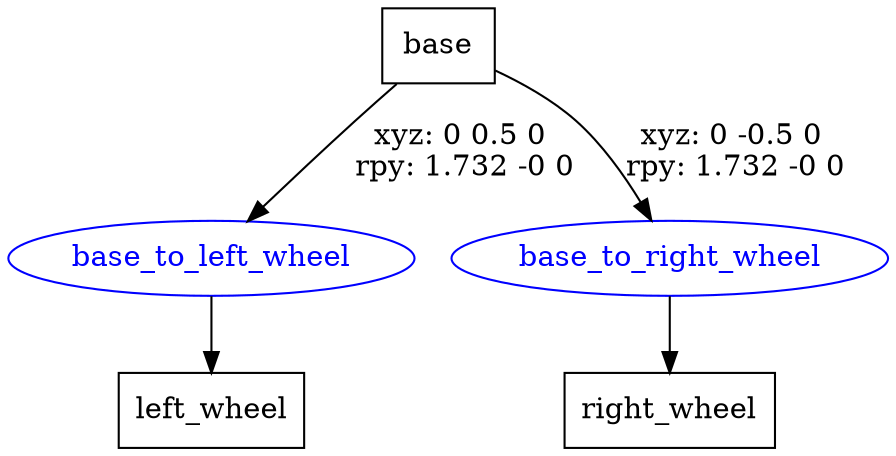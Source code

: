 digraph G {
node [shape=box];
"base" [label="base"];
"left_wheel" [label="left_wheel"];
"right_wheel" [label="right_wheel"];
node [shape=ellipse, color=blue, fontcolor=blue];
"base" -> "base_to_left_wheel" [label="xyz: 0 0.5 0 \nrpy: 1.732 -0 0"]
"base_to_left_wheel" -> "left_wheel"
"base" -> "base_to_right_wheel" [label="xyz: 0 -0.5 0 \nrpy: 1.732 -0 0"]
"base_to_right_wheel" -> "right_wheel"
}
